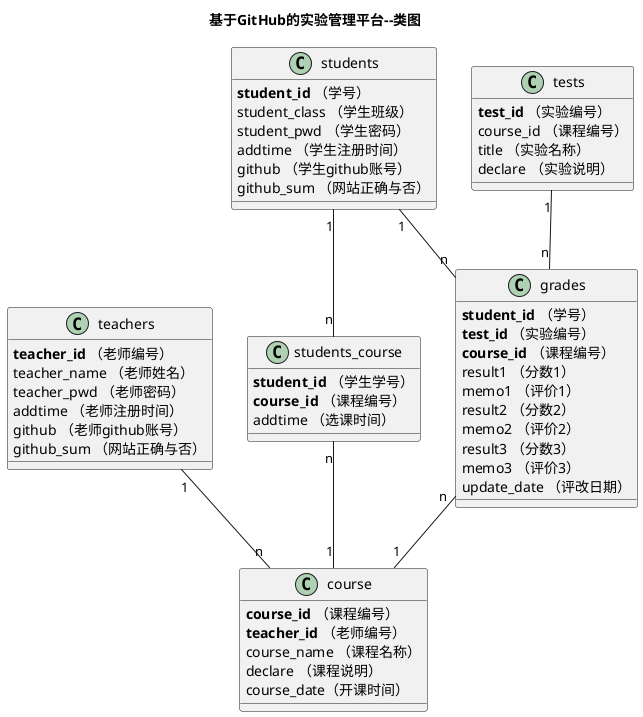 @startuml
title 基于GitHub的实验管理平台--类图



class teachers{
    <b>teacher_id</b> （老师编号）
    teacher_name （老师姓名）
    teacher_pwd （老师密码）
    addtime （老师注册时间）
    github （老师github账号）
    github_sum （网站正确与否）
}
class students{
    <b>student_id</b> （学号）
    student_class （学生班级）
    student_pwd （学生密码）
    addtime （学生注册时间）
    github （学生github账号）
    github_sum （网站正确与否）
}
class course{
	<b>course_id</b> （课程编号）
	<b>teacher_id</b> （老师编号）
	course_name （课程名称）
	declare （课程说明）
	course_date（开课时间）
}
class students_course{
	<b>student_id</b> （学生学号）
	<b>course_id</b> （课程编号）
	addtime （选课时间）
}
class tests {
    <b>test_id</b> （实验编号）
    course_id （课程编号）
    title （实验名称）
    declare （实验说明）
}
class grades {
    <b>student_id</b> （学号）
    <b>test_id</b> （实验编号）
    <b>course_id</b> （课程编号）
    result1 （分数1）
    memo1 （评价1）
    result2 （分数2）
    memo2 （评价2）
    result3 （分数3）
    memo3 （评价3）
    update_date （评改日期）
}
students "1" -- "n" students_course
students_course "n" -- "1" course

teachers "1" -- "n" course

students "1" -- "n"  grades
tests "1" -- "n"  grades

grades "n" -- "1" course

@enduml